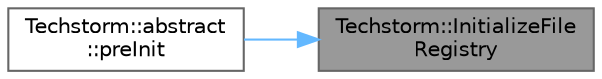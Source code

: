 digraph "Techstorm::InitializeFileRegistry"
{
 // LATEX_PDF_SIZE
  bgcolor="transparent";
  edge [fontname=Helvetica,fontsize=10,labelfontname=Helvetica,labelfontsize=10];
  node [fontname=Helvetica,fontsize=10,shape=box,height=0.2,width=0.4];
  rankdir="RL";
  Node1 [id="Node000001",label="Techstorm::InitializeFile\lRegistry",height=0.2,width=0.4,color="gray40", fillcolor="grey60", style="filled", fontcolor="black",tooltip=" "];
  Node1 -> Node2 [id="edge1_Node000001_Node000002",dir="back",color="steelblue1",style="solid",tooltip=" "];
  Node2 [id="Node000002",label="Techstorm::abstract\l::preInit",height=0.2,width=0.4,color="grey40", fillcolor="white", style="filled",URL="$d6/d34/class_techstorm_1_1abstract.html#a5a3f3dc681fb548bb40d008cdeb0352f",tooltip="This is the first function that will be called on startup. This is empty because it is an optional fe..."];
}
